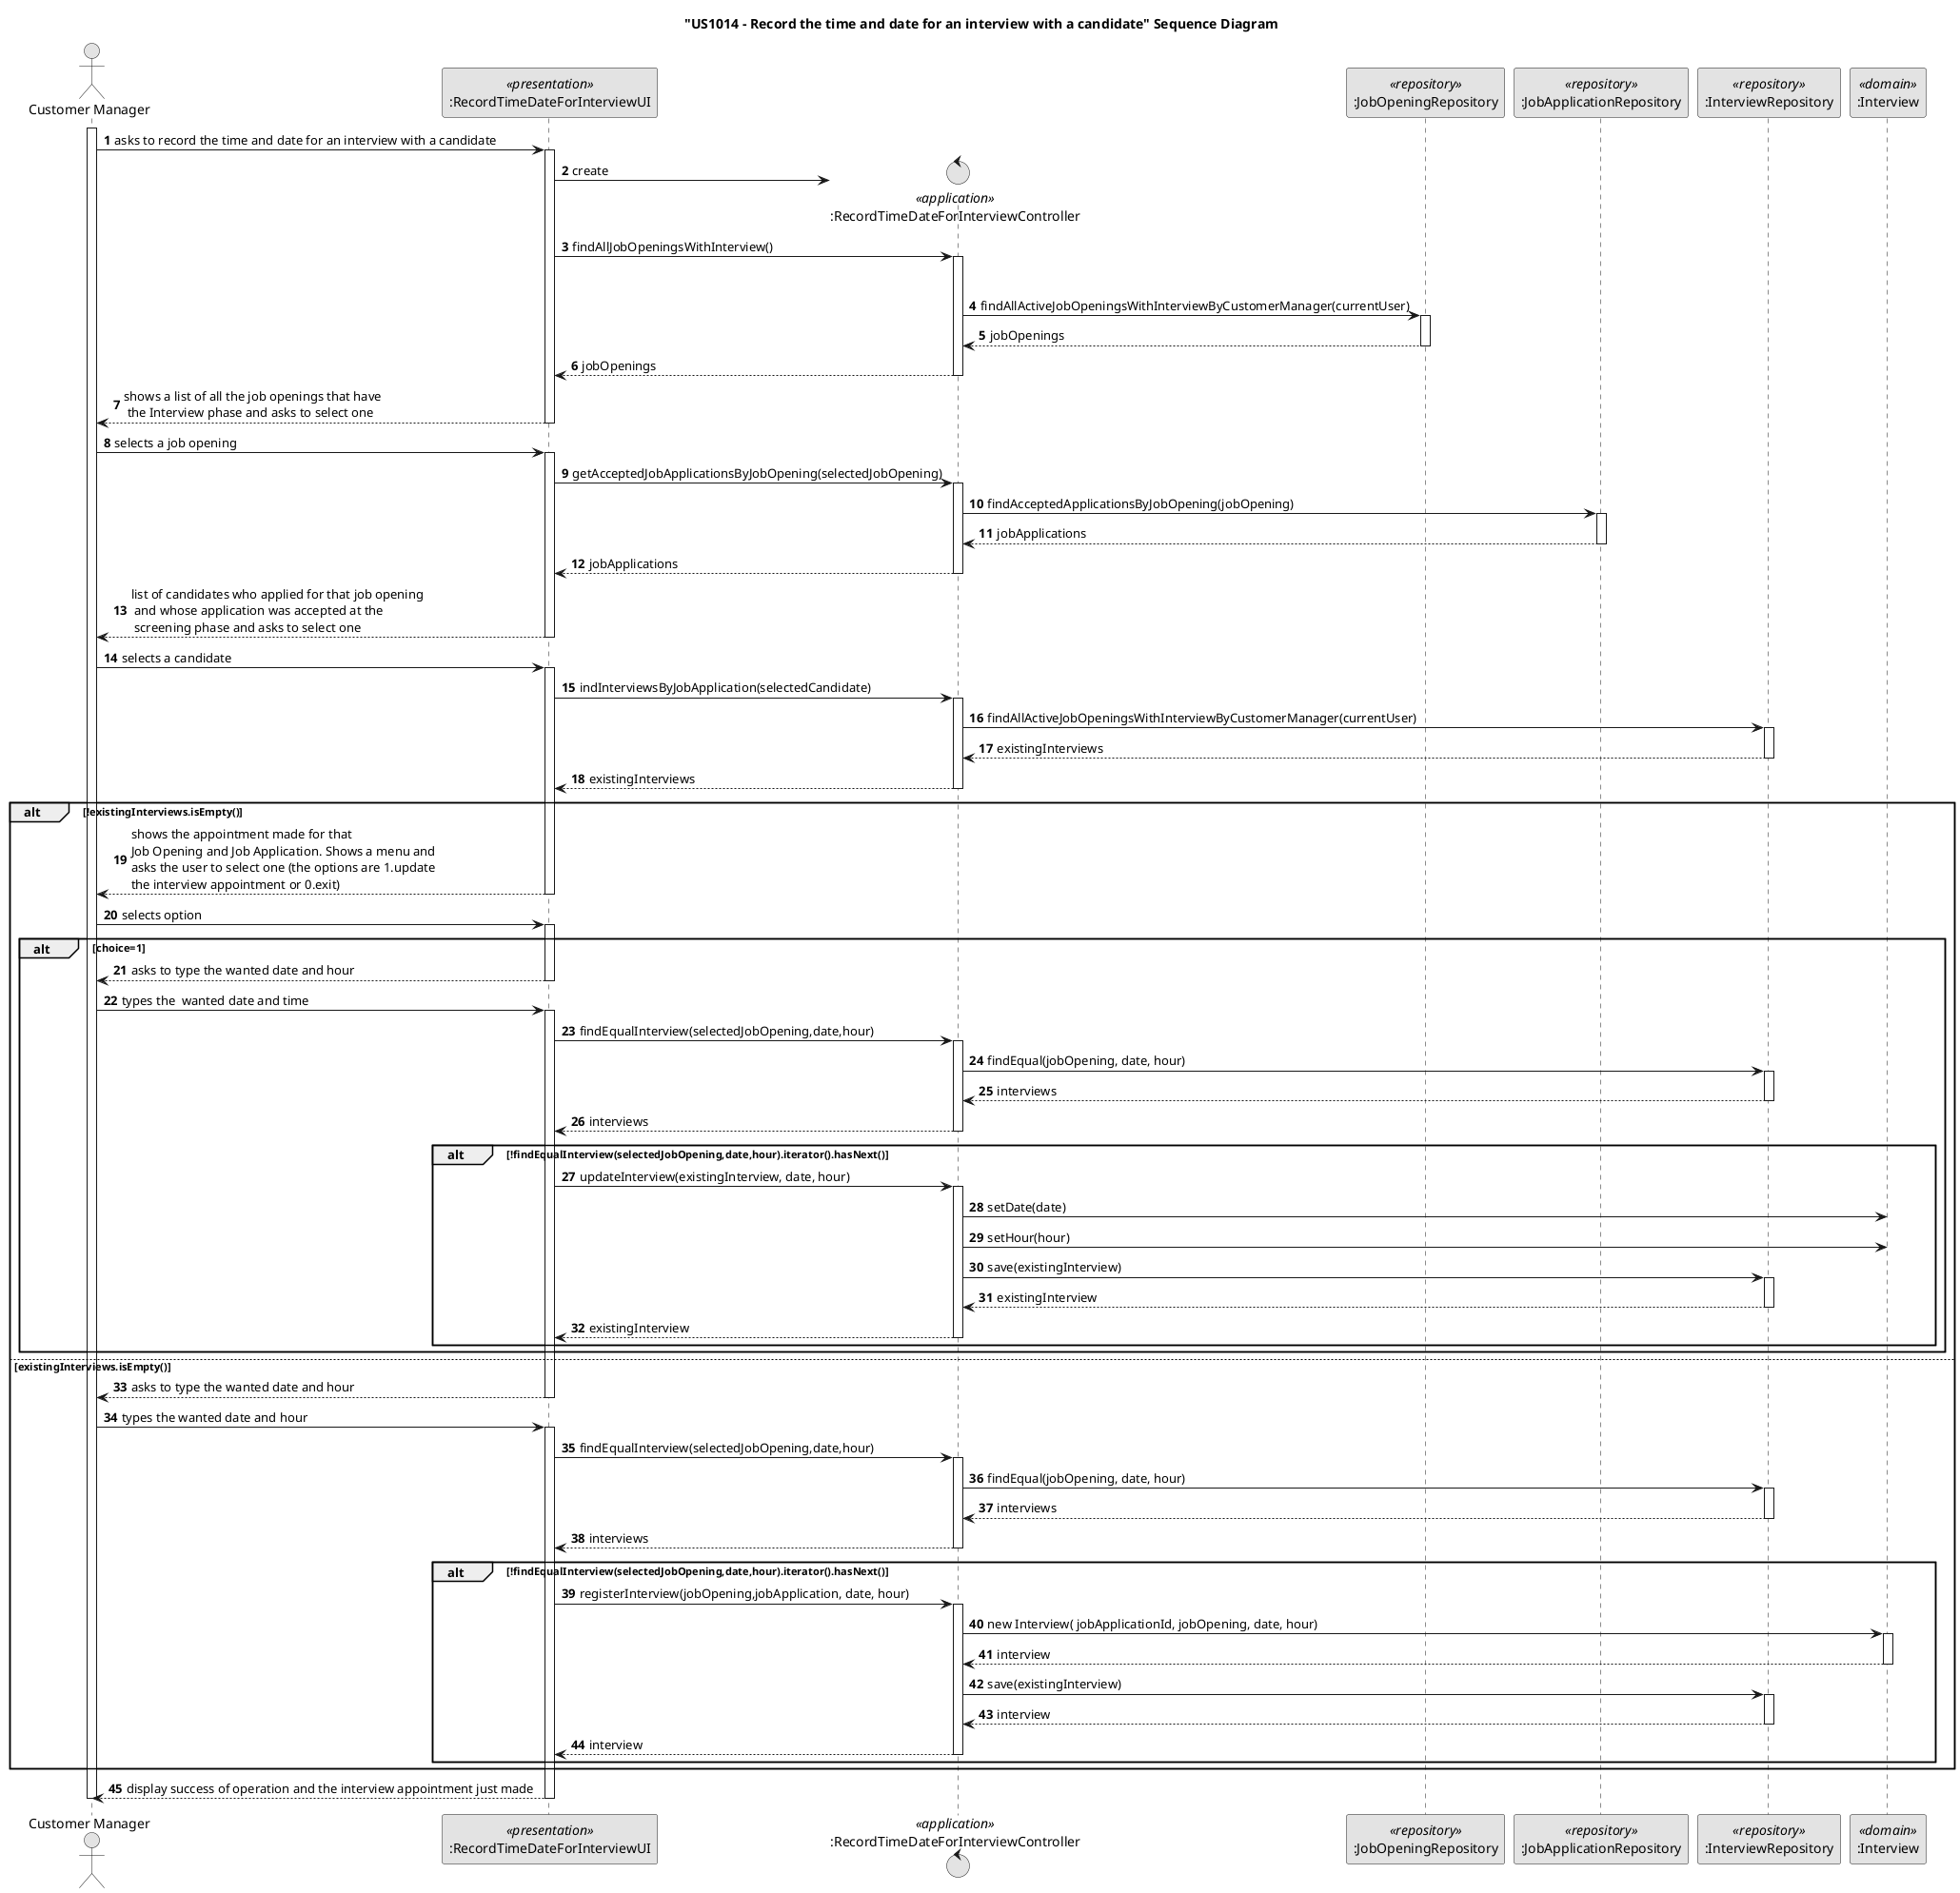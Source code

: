 @startuml
skinparam monochrome true
skinparam packageStyle rectangle
skinparam shadowing false

autonumber

title "US1014 - Record the time and date for an interview with a candidate" Sequence Diagram
'hide footbox
actor "Customer Manager" as CM
participant ":RecordTimeDateForInterviewUI" as UI <<presentation>>
control ":RecordTimeDateForInterviewController" as CTRL <<application>>
participant ":JobOpeningRepository" as JOR <<repository>>
participant ":JobApplicationRepository" as JAR <<repository>>
participant ":InterviewRepository" as IR <<repository>>
participant ":Interview" as I <<domain>>


activate CM

    CM -> UI : asks to record the time and date for an interview with a candidate

    activate UI

        UI -> CTRL** : create



 UI -> CTRL : findAllJobOpeningsWithInterview()
 activate CTRL


    deactivate JOR

    CTRL -> JOR : findAllActiveJobOpeningsWithInterviewByCustomerManager(currentUser)
        activate JOR

        JOR --> CTRL :jobOpenings
        deactivate JOR

            CTRL --> UI : jobOpenings
        deactivate CTRL





        UI --> CM : shows a list of all the job openings that have\n the Interview phase and asks to select one

    deactivate UI

    CM -> UI : selects a job opening
    activate UI

 UI -> CTRL : getAcceptedJobApplicationsByJobOpening(selectedJobOpening)
 activate CTRL

    CTRL -> JAR : findAcceptedApplicationsByJobOpening(jobOpening)
    activate JAR

    JAR --> CTRL : jobApplications
    deactivate JAR

            CTRL --> UI : jobApplications
        deactivate CTRL


        UI --> CM : list of candidates who applied for that job opening\n and whose application was accepted at the\n screening phase and asks to select one

    deactivate UI

 CM -> UI : selects a candidate
    activate UI

UI -> CTRL : indInterviewsByJobApplication(selectedCandidate)
activate CTRL

CTRL -> IR : findAllActiveJobOpeningsWithInterviewByCustomerManager(currentUser)
        activate IR

        IR --> CTRL :existingInterviews
        deactivate IR

            CTRL --> UI : existingInterviews
        deactivate CTRL

alt !existingInterviews.isEmpty()
UI --> CM : shows the appointment made for that \nJob Opening and Job Application. Shows a menu and \nasks the user to select one (the options are 1.update \nthe interview appointment or 0.exit)

    deactivate UI

     CM -> UI : selects option
        activate UI
        alt choice=1

    UI --> CM : asks to type the wanted date and hour

        deactivate UI

    CM -> UI : types the  wanted date and time
         activate UI

 UI -> CTRL : findEqualInterview(selectedJobOpening,date,hour)
 activate CTRL

    CTRL -> IR : findEqual(jobOpening, date, hour)
    activate IR

 IR --> CTRL : interviews
    deactivate IR

            CTRL --> UI : interviews
        deactivate CTRL
alt !findEqualInterview(selectedJobOpening,date,hour).iterator().hasNext()
         UI -> CTRL : updateInterview(existingInterview, date, hour)
         activate CTRL

CTRL -> I : setDate(date)
CTRL -> I : setHour(hour)
            CTRL -> IR : save(existingInterview)
            activate IR


         IR --> CTRL : existingInterview
            deactivate IR

                    CTRL --> UI : existingInterview
                deactivate CTRL
                end alt

end alt
        else existingInterviews.isEmpty()

        UI --> CM : asks to type the wanted date and hour

            deactivate UI

             CM -> UI : types the wanted date and hour
                activate UI

                UI -> CTRL : findEqualInterview(selectedJobOpening,date,hour)
                 activate CTRL


    CTRL -> IR : findEqual(jobOpening, date, hour)
    activate IR

 IR --> CTRL : interviews
    deactivate IR
                            CTRL --> UI : interviews
                        deactivate CTRL
alt !findEqualInterview(selectedJobOpening,date,hour).iterator().hasNext()
         UI -> CTRL : registerInterview(jobOpening,jobApplication, date, hour)
         activate CTRL

CTRL -> I : new Interview( jobApplicationId, jobOpening, date, hour)
activate I

I-->CTRL : interview
deactivate I
            CTRL -> IR : save(existingInterview)
            activate IR


         IR --> CTRL : interview
            deactivate IR
                    CTRL --> UI : interview
                deactivate CTRL
                end alt

end alt


     UI --> CM : display success of operation and the interview appointment just made

          deactivate UI


deactivate CM

@enduml